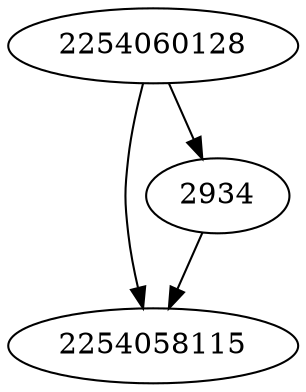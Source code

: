 strict digraph  {
2254060128;
2254058115;
2934;
2254060128 -> 2934;
2254060128 -> 2254058115;
2934 -> 2254058115;
}
